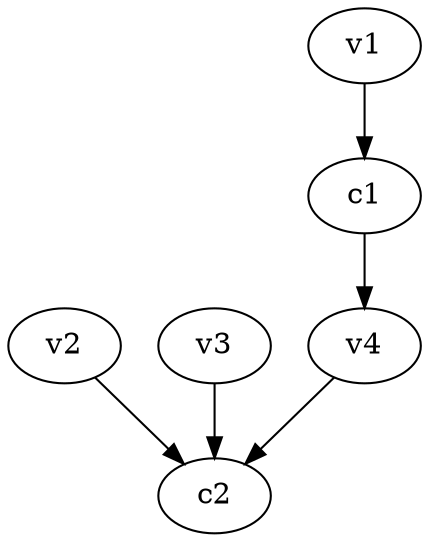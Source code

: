 strict digraph  {
c1;
c2;
v1;
v2;
v3;
v4;
c1 -> v4  [weight=1];
v1 -> c1  [weight=1];
v2 -> c2  [weight=1];
v3 -> c2  [weight=1];
v4 -> c2  [weight=1];
}
